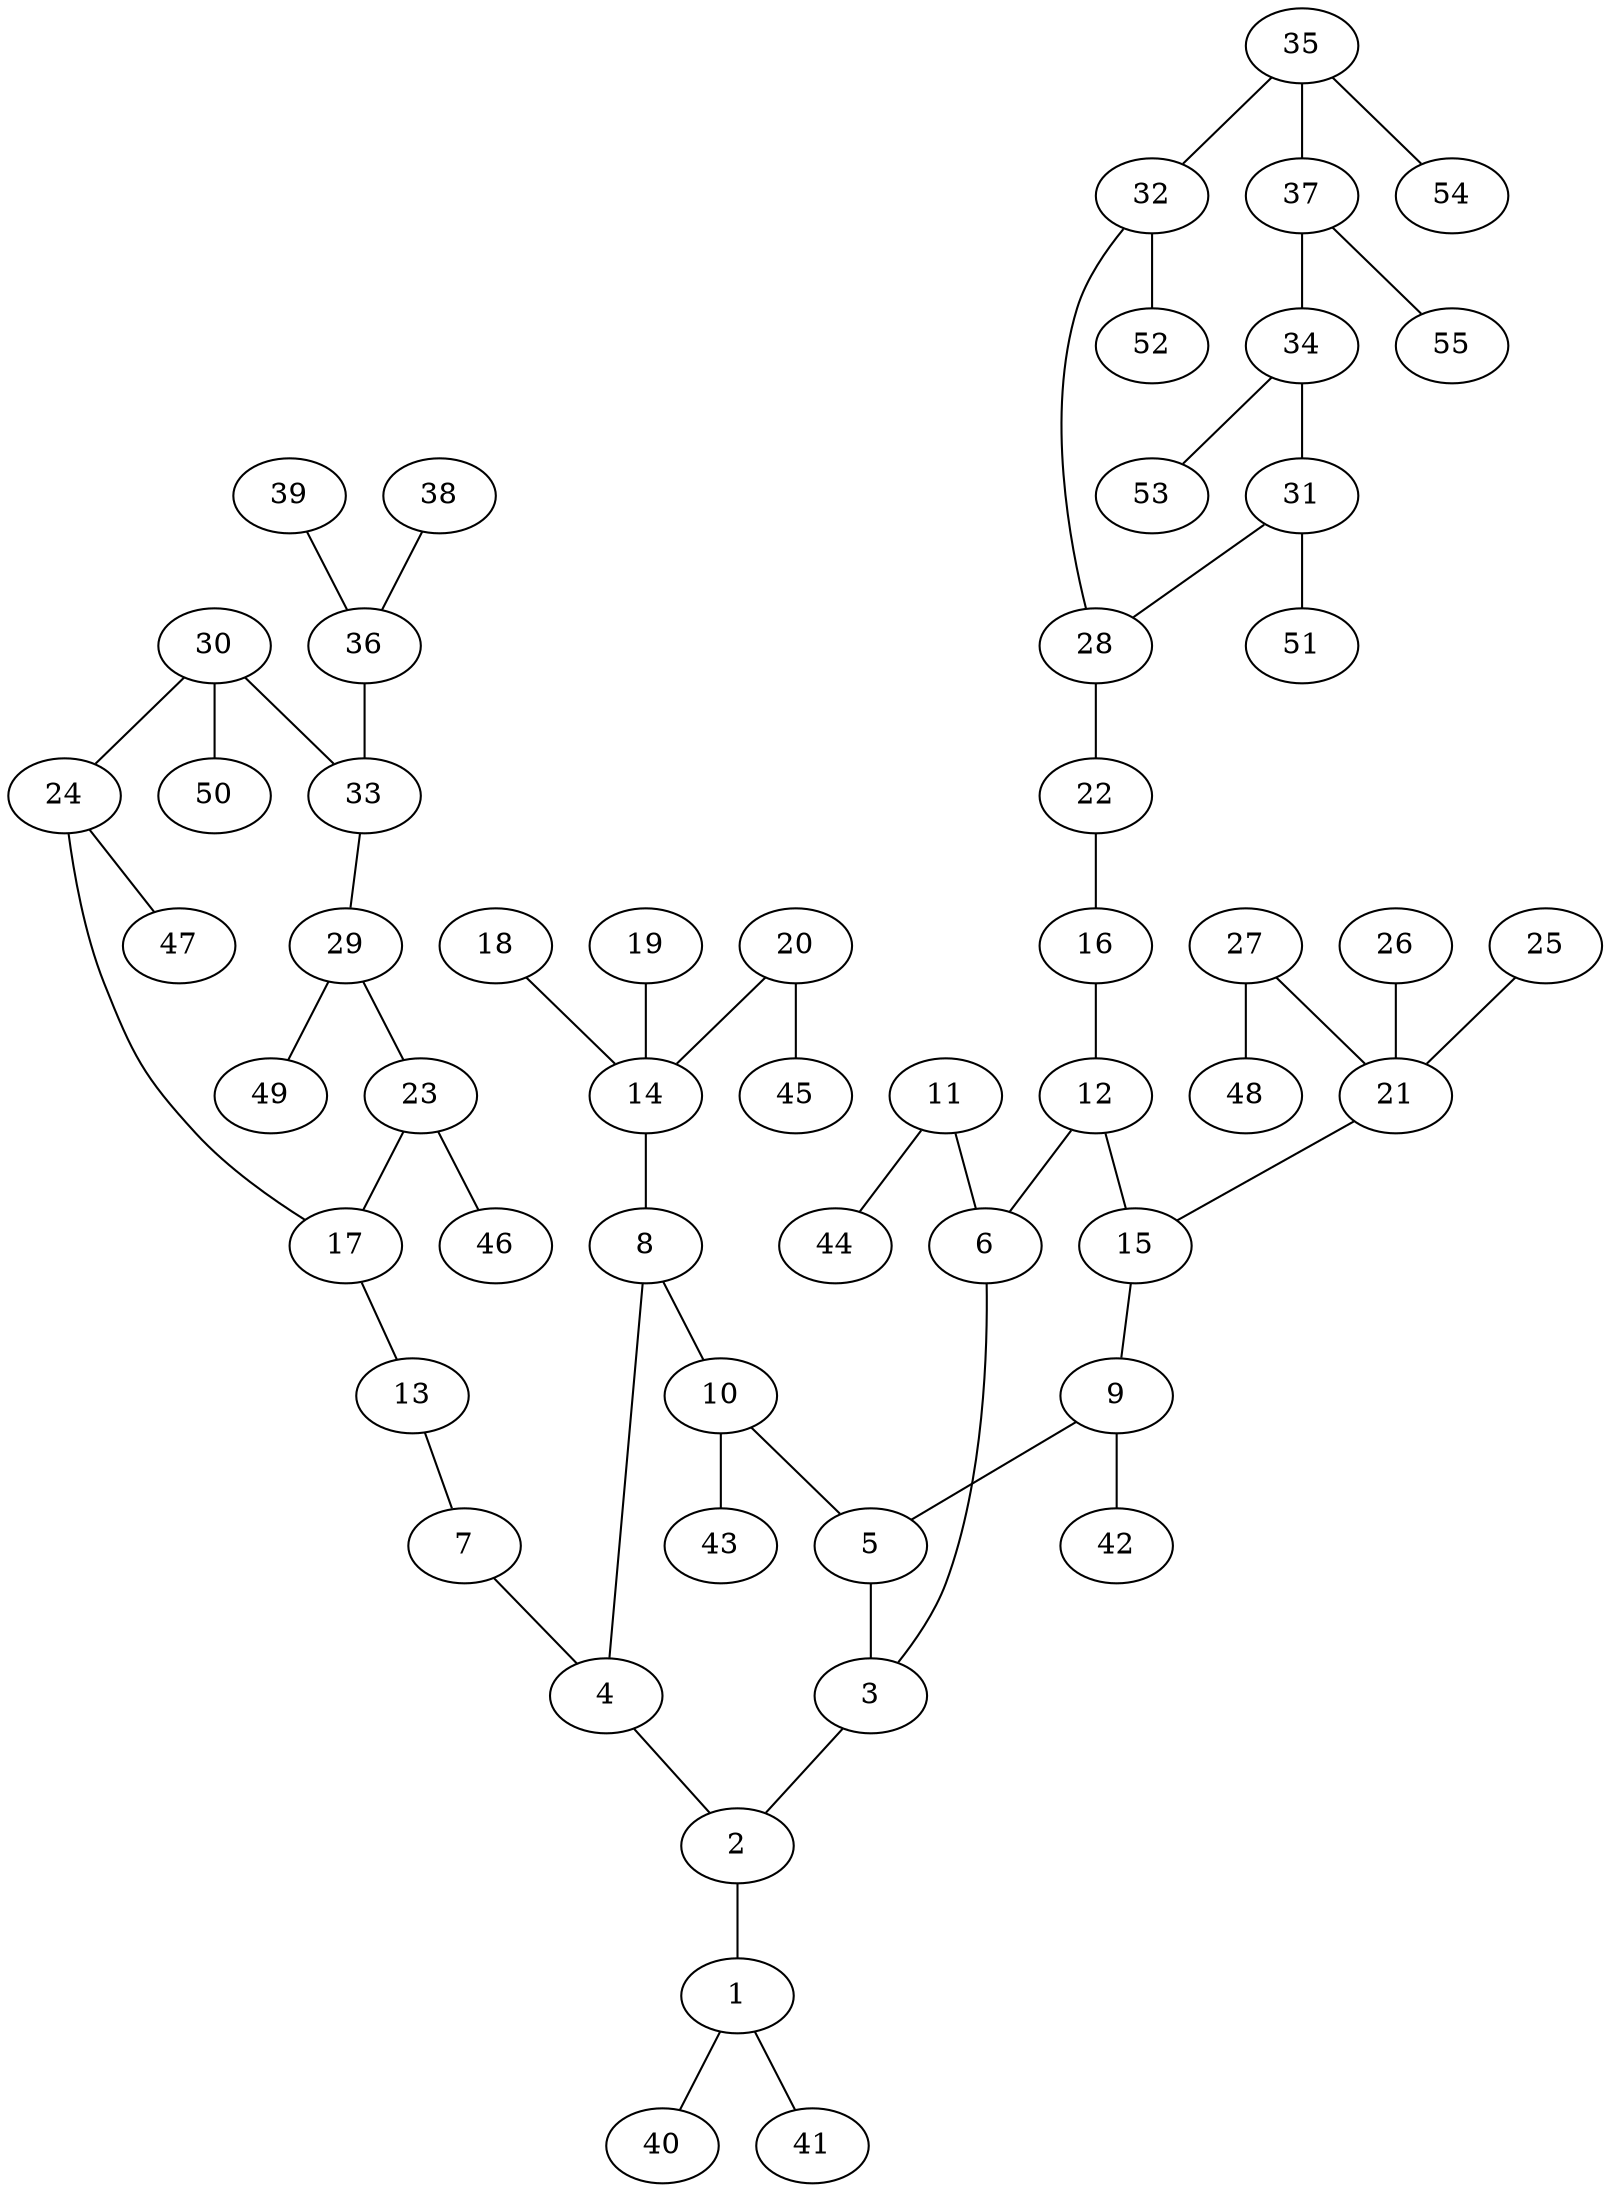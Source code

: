 graph molecule_3980 {
	1	 [chem=N];
	40	 [chem=H];
	1 -- 40	 [valence=1];
	41	 [chem=H];
	1 -- 41	 [valence=1];
	2	 [chem=C];
	2 -- 1	 [valence=1];
	3	 [chem=C];
	3 -- 2	 [valence=2];
	4	 [chem=C];
	4 -- 2	 [valence=1];
	5	 [chem=C];
	5 -- 3	 [valence=1];
	6	 [chem=C];
	6 -- 3	 [valence=1];
	7	 [chem=N];
	7 -- 4	 [valence=1];
	8	 [chem=C];
	8 -- 4	 [valence=2];
	10	 [chem=C];
	8 -- 10	 [valence=1];
	9	 [chem=C];
	9 -- 5	 [valence=1];
	42	 [chem=H];
	9 -- 42	 [valence=1];
	10 -- 5	 [valence=2];
	43	 [chem=H];
	10 -- 43	 [valence=1];
	11	 [chem=O];
	11 -- 6	 [valence=1];
	44	 [chem=H];
	11 -- 44	 [valence=1];
	12	 [chem=C];
	12 -- 6	 [valence=2];
	15	 [chem=C];
	12 -- 15	 [valence=1];
	13	 [chem=N];
	13 -- 7	 [valence=2];
	14	 [chem=S];
	14 -- 8	 [valence=1];
	15 -- 9	 [valence=2];
	16	 [chem=N];
	16 -- 12	 [valence=1];
	17	 [chem=C];
	17 -- 13	 [valence=1];
	18	 [chem=O];
	18 -- 14	 [valence=2];
	19	 [chem=O];
	19 -- 14	 [valence=2];
	20	 [chem=O];
	20 -- 14	 [valence=1];
	45	 [chem=H];
	20 -- 45	 [valence=1];
	21	 [chem=S];
	21 -- 15	 [valence=1];
	22	 [chem=N];
	22 -- 16	 [valence=2];
	23	 [chem=C];
	23 -- 17	 [valence=2];
	46	 [chem=H];
	23 -- 46	 [valence=1];
	24	 [chem=C];
	24 -- 17	 [valence=1];
	47	 [chem=H];
	24 -- 47	 [valence=1];
	25	 [chem=O];
	25 -- 21	 [valence=2];
	26	 [chem=O];
	26 -- 21	 [valence=2];
	27	 [chem=O];
	27 -- 21	 [valence=1];
	48	 [chem=H];
	27 -- 48	 [valence=1];
	28	 [chem=C];
	28 -- 22	 [valence=1];
	29	 [chem=C];
	29 -- 23	 [valence=1];
	49	 [chem=H];
	29 -- 49	 [valence=1];
	30	 [chem=C];
	30 -- 24	 [valence=2];
	33	 [chem=C];
	30 -- 33	 [valence=1];
	50	 [chem=H];
	30 -- 50	 [valence=1];
	31	 [chem=C];
	31 -- 28	 [valence=2];
	51	 [chem=H];
	31 -- 51	 [valence=1];
	32	 [chem=C];
	32 -- 28	 [valence=1];
	52	 [chem=H];
	32 -- 52	 [valence=1];
	33 -- 29	 [valence=2];
	34	 [chem=C];
	34 -- 31	 [valence=1];
	53	 [chem=H];
	34 -- 53	 [valence=1];
	35	 [chem=C];
	35 -- 32	 [valence=2];
	37	 [chem=C];
	35 -- 37	 [valence=1];
	54	 [chem=H];
	35 -- 54	 [valence=1];
	36	 [chem=N];
	36 -- 33	 [valence=1];
	37 -- 34	 [valence=2];
	55	 [chem=H];
	37 -- 55	 [valence=1];
	38	 [chem=O];
	38 -- 36	 [valence=2];
	39	 [chem=O];
	39 -- 36	 [valence=1];
}

